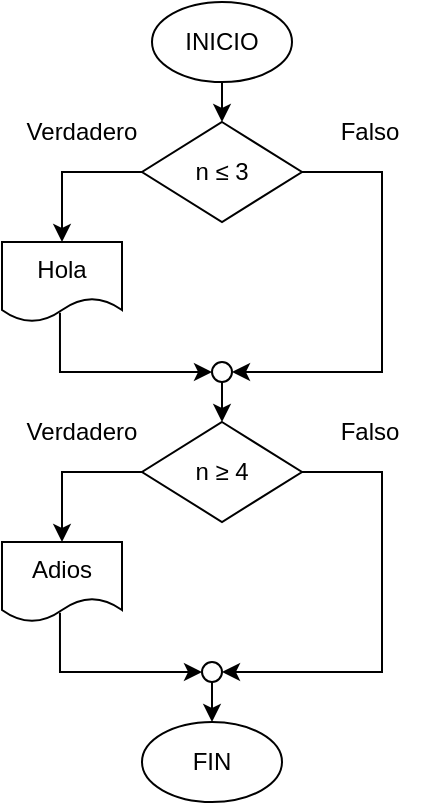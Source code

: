 <mxfile version="21.6.1" type="device">
  <diagram id="C5RBs43oDa-KdzZeNtuy" name="Page-1">
    <mxGraphModel dx="724" dy="428" grid="1" gridSize="10" guides="1" tooltips="1" connect="1" arrows="1" fold="1" page="1" pageScale="1" pageWidth="827" pageHeight="1169" math="0" shadow="0">
      <root>
        <mxCell id="WIyWlLk6GJQsqaUBKTNV-0" />
        <mxCell id="WIyWlLk6GJQsqaUBKTNV-1" parent="WIyWlLk6GJQsqaUBKTNV-0" />
        <mxCell id="1odQMJwPOtH8h8xc_eAn-10" style="edgeStyle=orthogonalEdgeStyle;rounded=0;orthogonalLoop=1;jettySize=auto;html=1;exitX=0.5;exitY=1;exitDx=0;exitDy=0;entryX=0.5;entryY=0;entryDx=0;entryDy=0;" parent="WIyWlLk6GJQsqaUBKTNV-1" source="1odQMJwPOtH8h8xc_eAn-0" target="1odQMJwPOtH8h8xc_eAn-5" edge="1">
          <mxGeometry relative="1" as="geometry" />
        </mxCell>
        <mxCell id="1odQMJwPOtH8h8xc_eAn-0" value="INICIO" style="ellipse;whiteSpace=wrap;html=1;" parent="WIyWlLk6GJQsqaUBKTNV-1" vertex="1">
          <mxGeometry x="335" y="160" width="70" height="40" as="geometry" />
        </mxCell>
        <mxCell id="1odQMJwPOtH8h8xc_eAn-11" style="edgeStyle=orthogonalEdgeStyle;rounded=0;orthogonalLoop=1;jettySize=auto;html=1;exitX=0;exitY=0.5;exitDx=0;exitDy=0;entryX=0.5;entryY=0;entryDx=0;entryDy=0;" parent="WIyWlLk6GJQsqaUBKTNV-1" source="1odQMJwPOtH8h8xc_eAn-5" target="1odQMJwPOtH8h8xc_eAn-6" edge="1">
          <mxGeometry relative="1" as="geometry" />
        </mxCell>
        <mxCell id="1odQMJwPOtH8h8xc_eAn-12" style="edgeStyle=orthogonalEdgeStyle;rounded=0;orthogonalLoop=1;jettySize=auto;html=1;exitX=1;exitY=0.5;exitDx=0;exitDy=0;entryX=1;entryY=0.5;entryDx=0;entryDy=0;" parent="WIyWlLk6GJQsqaUBKTNV-1" source="1odQMJwPOtH8h8xc_eAn-5" target="1odQMJwPOtH8h8xc_eAn-8" edge="1">
          <mxGeometry relative="1" as="geometry">
            <mxPoint x="444" y="280" as="targetPoint" />
            <Array as="points">
              <mxPoint x="450" y="245" />
              <mxPoint x="450" y="345" />
            </Array>
          </mxGeometry>
        </mxCell>
        <mxCell id="1odQMJwPOtH8h8xc_eAn-5" value="n&amp;nbsp;≤&amp;nbsp;3" style="rhombus;whiteSpace=wrap;html=1;" parent="WIyWlLk6GJQsqaUBKTNV-1" vertex="1">
          <mxGeometry x="330" y="220" width="80" height="50" as="geometry" />
        </mxCell>
        <mxCell id="1odQMJwPOtH8h8xc_eAn-6" value="Hola" style="shape=document;whiteSpace=wrap;html=1;boundedLbl=1;" parent="WIyWlLk6GJQsqaUBKTNV-1" vertex="1">
          <mxGeometry x="260" y="280" width="60" height="40" as="geometry" />
        </mxCell>
        <mxCell id="1odQMJwPOtH8h8xc_eAn-13" style="edgeStyle=orthogonalEdgeStyle;rounded=0;orthogonalLoop=1;jettySize=auto;html=1;exitX=0;exitY=0.5;exitDx=0;exitDy=0;startArrow=classic;startFill=1;endArrow=none;endFill=0;entryX=0.483;entryY=0.883;entryDx=0;entryDy=0;entryPerimeter=0;" parent="WIyWlLk6GJQsqaUBKTNV-1" source="1odQMJwPOtH8h8xc_eAn-8" target="1odQMJwPOtH8h8xc_eAn-6" edge="1">
          <mxGeometry relative="1" as="geometry">
            <mxPoint x="240" y="360" as="targetPoint" />
          </mxGeometry>
        </mxCell>
        <mxCell id="1odQMJwPOtH8h8xc_eAn-15" style="edgeStyle=orthogonalEdgeStyle;rounded=0;orthogonalLoop=1;jettySize=auto;html=1;exitX=0.5;exitY=1;exitDx=0;exitDy=0;entryX=0.5;entryY=0;entryDx=0;entryDy=0;" parent="WIyWlLk6GJQsqaUBKTNV-1" source="1odQMJwPOtH8h8xc_eAn-8" target="_cTwwQ-7fKoN19C4SSBq-5" edge="1">
          <mxGeometry relative="1" as="geometry">
            <mxPoint x="470" y="370" as="targetPoint" />
          </mxGeometry>
        </mxCell>
        <mxCell id="1odQMJwPOtH8h8xc_eAn-8" value="" style="ellipse;whiteSpace=wrap;html=1;aspect=fixed;" parent="WIyWlLk6GJQsqaUBKTNV-1" vertex="1">
          <mxGeometry x="365" y="340" width="10" height="10" as="geometry" />
        </mxCell>
        <mxCell id="1odQMJwPOtH8h8xc_eAn-16" value="Verdadero" style="text;html=1;strokeColor=none;fillColor=none;align=center;verticalAlign=middle;whiteSpace=wrap;rounded=0;" parent="WIyWlLk6GJQsqaUBKTNV-1" vertex="1">
          <mxGeometry x="270" y="210" width="60" height="30" as="geometry" />
        </mxCell>
        <mxCell id="1odQMJwPOtH8h8xc_eAn-17" value="Falso" style="text;html=1;strokeColor=none;fillColor=none;align=center;verticalAlign=middle;whiteSpace=wrap;rounded=0;" parent="WIyWlLk6GJQsqaUBKTNV-1" vertex="1">
          <mxGeometry x="414" y="210" width="60" height="30" as="geometry" />
        </mxCell>
        <mxCell id="_cTwwQ-7fKoN19C4SSBq-2" value="FIN" style="ellipse;whiteSpace=wrap;html=1;" vertex="1" parent="WIyWlLk6GJQsqaUBKTNV-1">
          <mxGeometry x="330" y="520" width="70" height="40" as="geometry" />
        </mxCell>
        <mxCell id="_cTwwQ-7fKoN19C4SSBq-3" style="edgeStyle=orthogonalEdgeStyle;rounded=0;orthogonalLoop=1;jettySize=auto;html=1;exitX=0;exitY=0.5;exitDx=0;exitDy=0;entryX=0.5;entryY=0;entryDx=0;entryDy=0;" edge="1" parent="WIyWlLk6GJQsqaUBKTNV-1" source="_cTwwQ-7fKoN19C4SSBq-5" target="_cTwwQ-7fKoN19C4SSBq-6">
          <mxGeometry relative="1" as="geometry" />
        </mxCell>
        <mxCell id="_cTwwQ-7fKoN19C4SSBq-4" style="edgeStyle=orthogonalEdgeStyle;rounded=0;orthogonalLoop=1;jettySize=auto;html=1;exitX=1;exitY=0.5;exitDx=0;exitDy=0;entryX=1;entryY=0.5;entryDx=0;entryDy=0;" edge="1" parent="WIyWlLk6GJQsqaUBKTNV-1" source="_cTwwQ-7fKoN19C4SSBq-5" target="_cTwwQ-7fKoN19C4SSBq-9">
          <mxGeometry relative="1" as="geometry">
            <mxPoint x="444" y="430" as="targetPoint" />
            <Array as="points">
              <mxPoint x="450" y="395" />
              <mxPoint x="450" y="495" />
            </Array>
          </mxGeometry>
        </mxCell>
        <mxCell id="_cTwwQ-7fKoN19C4SSBq-5" value="n&amp;nbsp;≥&amp;nbsp;4" style="rhombus;whiteSpace=wrap;html=1;" vertex="1" parent="WIyWlLk6GJQsqaUBKTNV-1">
          <mxGeometry x="330" y="370" width="80" height="50" as="geometry" />
        </mxCell>
        <mxCell id="_cTwwQ-7fKoN19C4SSBq-6" value="Adios" style="shape=document;whiteSpace=wrap;html=1;boundedLbl=1;" vertex="1" parent="WIyWlLk6GJQsqaUBKTNV-1">
          <mxGeometry x="260" y="430" width="60" height="40" as="geometry" />
        </mxCell>
        <mxCell id="_cTwwQ-7fKoN19C4SSBq-7" style="edgeStyle=orthogonalEdgeStyle;rounded=0;orthogonalLoop=1;jettySize=auto;html=1;exitX=0;exitY=0.5;exitDx=0;exitDy=0;startArrow=classic;startFill=1;endArrow=none;endFill=0;entryX=0.483;entryY=0.883;entryDx=0;entryDy=0;entryPerimeter=0;" edge="1" parent="WIyWlLk6GJQsqaUBKTNV-1" source="_cTwwQ-7fKoN19C4SSBq-9" target="_cTwwQ-7fKoN19C4SSBq-6">
          <mxGeometry relative="1" as="geometry">
            <mxPoint x="240" y="510" as="targetPoint" />
          </mxGeometry>
        </mxCell>
        <mxCell id="_cTwwQ-7fKoN19C4SSBq-8" style="edgeStyle=orthogonalEdgeStyle;rounded=0;orthogonalLoop=1;jettySize=auto;html=1;exitX=0.5;exitY=1;exitDx=0;exitDy=0;entryX=0.5;entryY=0;entryDx=0;entryDy=0;" edge="1" parent="WIyWlLk6GJQsqaUBKTNV-1" source="_cTwwQ-7fKoN19C4SSBq-9" target="_cTwwQ-7fKoN19C4SSBq-2">
          <mxGeometry relative="1" as="geometry" />
        </mxCell>
        <mxCell id="_cTwwQ-7fKoN19C4SSBq-9" value="" style="ellipse;whiteSpace=wrap;html=1;aspect=fixed;" vertex="1" parent="WIyWlLk6GJQsqaUBKTNV-1">
          <mxGeometry x="360" y="490" width="10" height="10" as="geometry" />
        </mxCell>
        <mxCell id="_cTwwQ-7fKoN19C4SSBq-10" value="Verdadero" style="text;html=1;strokeColor=none;fillColor=none;align=center;verticalAlign=middle;whiteSpace=wrap;rounded=0;" vertex="1" parent="WIyWlLk6GJQsqaUBKTNV-1">
          <mxGeometry x="270" y="360" width="60" height="30" as="geometry" />
        </mxCell>
        <mxCell id="_cTwwQ-7fKoN19C4SSBq-11" value="Falso" style="text;html=1;strokeColor=none;fillColor=none;align=center;verticalAlign=middle;whiteSpace=wrap;rounded=0;" vertex="1" parent="WIyWlLk6GJQsqaUBKTNV-1">
          <mxGeometry x="414" y="360" width="60" height="30" as="geometry" />
        </mxCell>
      </root>
    </mxGraphModel>
  </diagram>
</mxfile>
